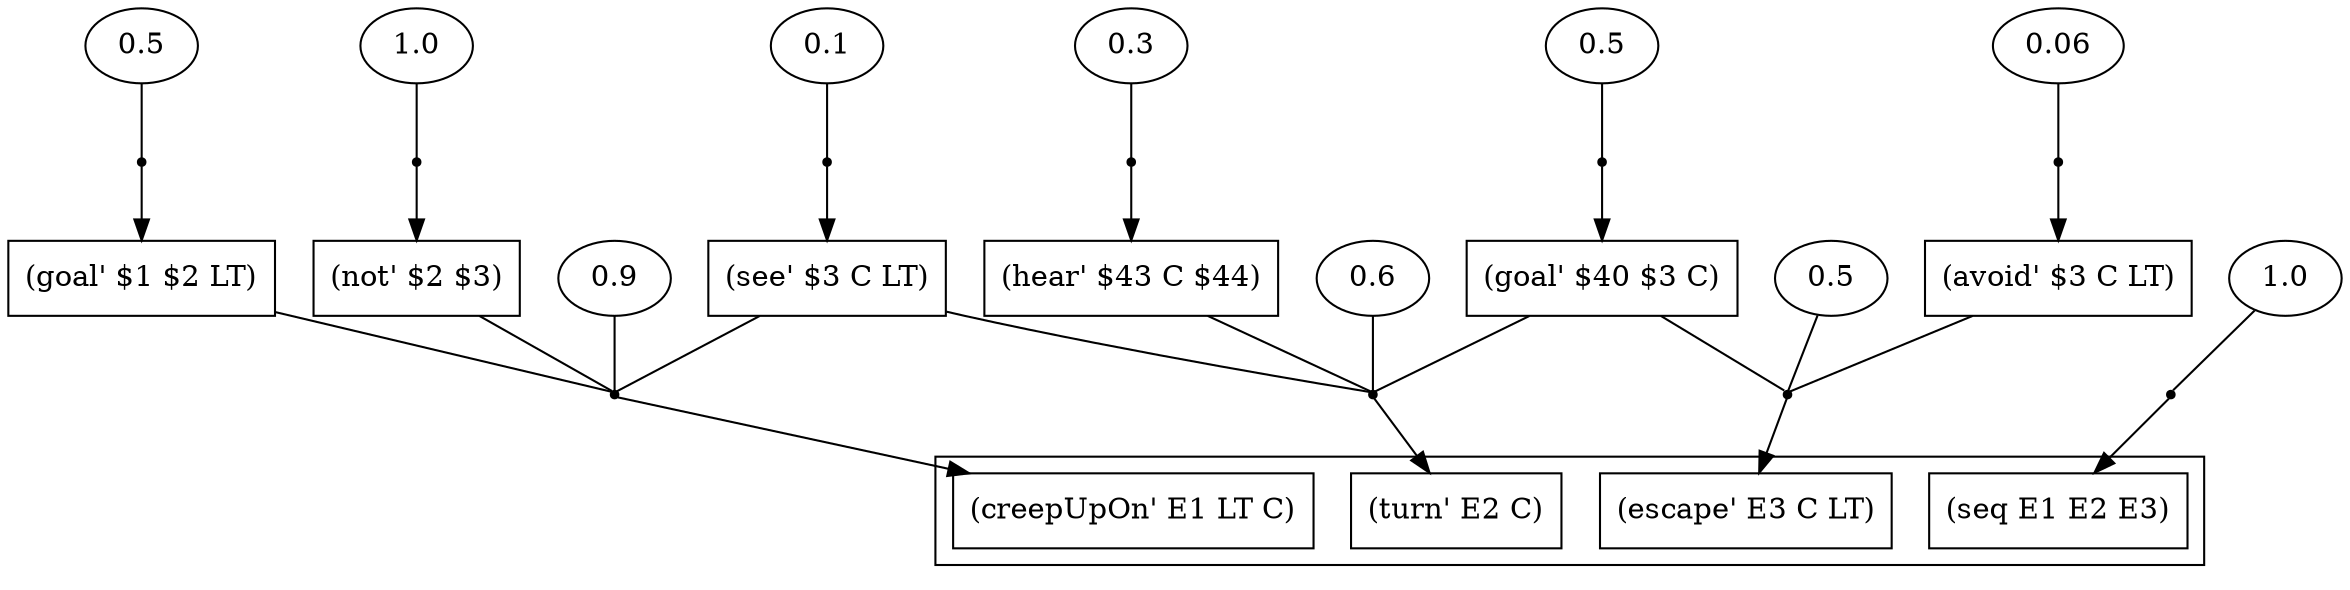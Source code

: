 digraph proof {
 graph [rankdir="TB"]
  e0 [label="0.9"];
  e1 [label="0.5"];
  e2 [label="1.0"];
  e3 [label="0.1"];
  e4 [label="0.6"];
  e5 [label="0.5"];
  e6 [label="0.3"];
  e7 [label="0.5"];
  e8 [label="0.06"];
  e9 [label="1.0"];
  i0 [shape=box label="(goal' $1 $2 LT)"];
  i1 [shape=box label="(not' $2 $3)"];
  i2 [shape=box label="(see' $3 C LT)"];
  i3 [shape=box label="(goal' $40 $3 C)"];
  i4 [shape=box label="(hear' $43 C $44)"];
  i5 [shape=box label="(avoid' $3 C LT)"];
  r0 [shape=point];
  r0 -> o0
  i0 -> r0 [arrowhead=none]
  i1 -> r0 [arrowhead=none]
  i2 -> r0 [arrowhead=none]
  e0 -> r0 [arrowhead=none]
  r1 [shape=point];
  r1 -> i0
  e1 -> r1 [arrowhead=none]
  r2 [shape=point];
  r2 -> i1
  e2 -> r2 [arrowhead=none]
  r3 [shape=point];
  r3 -> i2
  e3 -> r3 [arrowhead=none]
  r4 [shape=point];
  r4 -> o1
  i3 -> r4 [arrowhead=none]
  i2 -> r4 [arrowhead=none]
  i4 -> r4 [arrowhead=none]
  e4 -> r4 [arrowhead=none]
  r5 [shape=point];
  r5 -> i3
  e5 -> r5 [arrowhead=none]
  r6 [shape=point];
  r6 -> i4
  e6 -> r6 [arrowhead=none]
  r7 [shape=point];
  r7 -> o2
  i3 -> r7 [arrowhead=none]
  i5 -> r7 [arrowhead=none]
  e7 -> r7 [arrowhead=none]
  r8 [shape=point];
  r8 -> i5
  e8 -> r8 [arrowhead=none]
  r9 [shape=point];
  r9 -> o3
  e9 -> r9 [arrowhead=none]
 subgraph cluster {  o0 [shape=box label="(creepUpOn' E1 LT C)"];
  o1 [shape=box label="(turn' E2 C)"];
  o2 [shape=box label="(escape' E3 C LT)"];
  o3 [shape=box label="(seq E1 E2 E3)"];
 }
}


